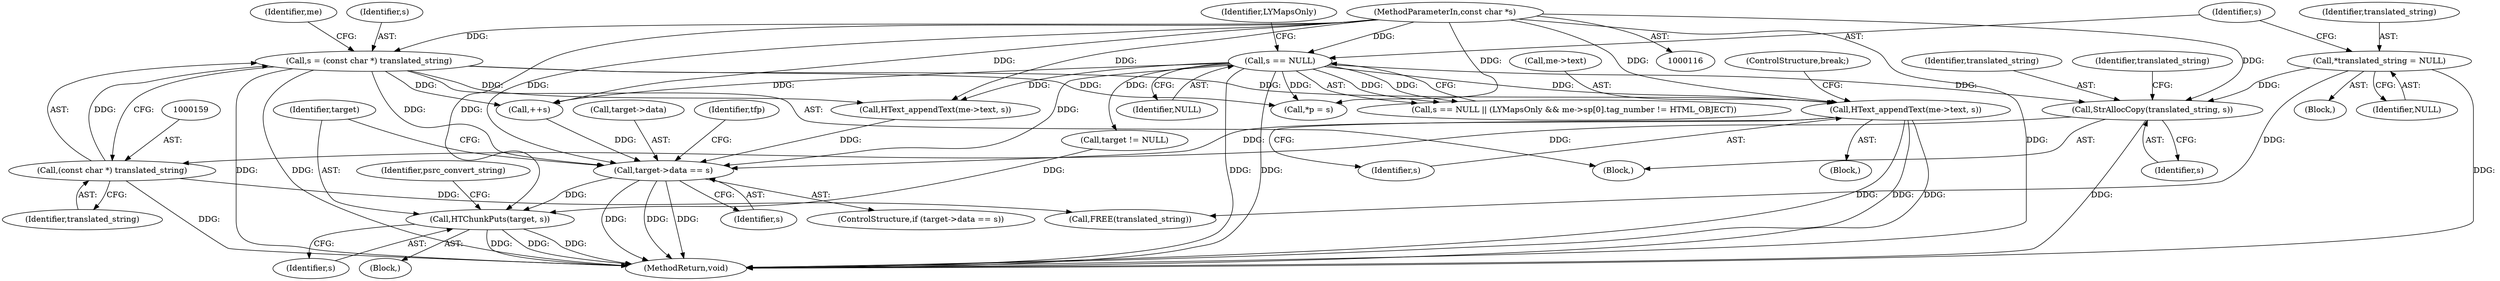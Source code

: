 digraph "0_lynx-snapshots_280a61b300a1614f6037efc0902ff7ecf17146e9@pointer" {
"1000200" [label="(Call,HText_appendText(me->text, s))"];
"1000156" [label="(Call,s = (const char *) translated_string)"];
"1000158" [label="(Call,(const char *) translated_string)"];
"1000148" [label="(Call,StrAllocCopy(translated_string, s))"];
"1000125" [label="(Call,*translated_string = NULL)"];
"1000130" [label="(Call,s == NULL)"];
"1000118" [label="(MethodParameterIn,const char *s)"];
"1000474" [label="(Call,target->data == s)"];
"1000494" [label="(Call,HTChunkPuts(target, s))"];
"1000493" [label="(Block,)"];
"1000204" [label="(Identifier,s)"];
"1000496" [label="(Identifier,s)"];
"1000156" [label="(Call,s = (const char *) translated_string)"];
"1000150" [label="(Identifier,s)"];
"1000469" [label="(Call,target != NULL)"];
"1000200" [label="(Call,HText_appendText(me->text, s))"];
"1000134" [label="(Identifier,LYMapsOnly)"];
"1000118" [label="(MethodParameterIn,const char *s)"];
"1000125" [label="(Call,*translated_string = NULL)"];
"1000119" [label="(Block,)"];
"1000503" [label="(Call,FREE(translated_string))"];
"1000505" [label="(MethodReturn,void)"];
"1000256" [label="(Call,++s)"];
"1000272" [label="(Call,*p = s)"];
"1000129" [label="(Call,s == NULL || (LYMapsOnly && me->sp[0].tag_number != HTML_OBJECT))"];
"1000157" [label="(Identifier,s)"];
"1000127" [label="(Identifier,NULL)"];
"1000475" [label="(Call,target->data)"];
"1000126" [label="(Identifier,translated_string)"];
"1000130" [label="(Call,s == NULL)"];
"1000205" [label="(ControlStructure,break;)"];
"1000201" [label="(Call,me->text)"];
"1000498" [label="(Identifier,psrc_convert_string)"];
"1000478" [label="(Identifier,s)"];
"1000494" [label="(Call,HTChunkPuts(target, s))"];
"1000473" [label="(ControlStructure,if (target->data == s))"];
"1000158" [label="(Call,(const char *) translated_string)"];
"1000482" [label="(Identifier,tfp)"];
"1000148" [label="(Call,StrAllocCopy(translated_string, s))"];
"1000149" [label="(Identifier,translated_string)"];
"1000153" [label="(Identifier,translated_string)"];
"1000132" [label="(Identifier,NULL)"];
"1000495" [label="(Identifier,target)"];
"1000474" [label="(Call,target->data == s)"];
"1000147" [label="(Block,)"];
"1000160" [label="(Identifier,translated_string)"];
"1000131" [label="(Identifier,s)"];
"1000165" [label="(Identifier,me)"];
"1000169" [label="(Block,)"];
"1000263" [label="(Call,HText_appendText(me->text, s))"];
"1000200" -> "1000169"  [label="AST: "];
"1000200" -> "1000204"  [label="CFG: "];
"1000201" -> "1000200"  [label="AST: "];
"1000204" -> "1000200"  [label="AST: "];
"1000205" -> "1000200"  [label="CFG: "];
"1000200" -> "1000505"  [label="DDG: "];
"1000200" -> "1000505"  [label="DDG: "];
"1000200" -> "1000505"  [label="DDG: "];
"1000156" -> "1000200"  [label="DDG: "];
"1000130" -> "1000200"  [label="DDG: "];
"1000118" -> "1000200"  [label="DDG: "];
"1000200" -> "1000474"  [label="DDG: "];
"1000156" -> "1000147"  [label="AST: "];
"1000156" -> "1000158"  [label="CFG: "];
"1000157" -> "1000156"  [label="AST: "];
"1000158" -> "1000156"  [label="AST: "];
"1000165" -> "1000156"  [label="CFG: "];
"1000156" -> "1000505"  [label="DDG: "];
"1000156" -> "1000505"  [label="DDG: "];
"1000158" -> "1000156"  [label="DDG: "];
"1000118" -> "1000156"  [label="DDG: "];
"1000156" -> "1000256"  [label="DDG: "];
"1000156" -> "1000263"  [label="DDG: "];
"1000156" -> "1000272"  [label="DDG: "];
"1000156" -> "1000474"  [label="DDG: "];
"1000158" -> "1000160"  [label="CFG: "];
"1000159" -> "1000158"  [label="AST: "];
"1000160" -> "1000158"  [label="AST: "];
"1000158" -> "1000505"  [label="DDG: "];
"1000148" -> "1000158"  [label="DDG: "];
"1000158" -> "1000503"  [label="DDG: "];
"1000148" -> "1000147"  [label="AST: "];
"1000148" -> "1000150"  [label="CFG: "];
"1000149" -> "1000148"  [label="AST: "];
"1000150" -> "1000148"  [label="AST: "];
"1000153" -> "1000148"  [label="CFG: "];
"1000148" -> "1000505"  [label="DDG: "];
"1000125" -> "1000148"  [label="DDG: "];
"1000130" -> "1000148"  [label="DDG: "];
"1000118" -> "1000148"  [label="DDG: "];
"1000125" -> "1000119"  [label="AST: "];
"1000125" -> "1000127"  [label="CFG: "];
"1000126" -> "1000125"  [label="AST: "];
"1000127" -> "1000125"  [label="AST: "];
"1000131" -> "1000125"  [label="CFG: "];
"1000125" -> "1000505"  [label="DDG: "];
"1000125" -> "1000503"  [label="DDG: "];
"1000130" -> "1000129"  [label="AST: "];
"1000130" -> "1000132"  [label="CFG: "];
"1000131" -> "1000130"  [label="AST: "];
"1000132" -> "1000130"  [label="AST: "];
"1000134" -> "1000130"  [label="CFG: "];
"1000129" -> "1000130"  [label="CFG: "];
"1000130" -> "1000505"  [label="DDG: "];
"1000130" -> "1000505"  [label="DDG: "];
"1000130" -> "1000129"  [label="DDG: "];
"1000130" -> "1000129"  [label="DDG: "];
"1000118" -> "1000130"  [label="DDG: "];
"1000130" -> "1000256"  [label="DDG: "];
"1000130" -> "1000263"  [label="DDG: "];
"1000130" -> "1000272"  [label="DDG: "];
"1000130" -> "1000469"  [label="DDG: "];
"1000130" -> "1000474"  [label="DDG: "];
"1000118" -> "1000116"  [label="AST: "];
"1000118" -> "1000505"  [label="DDG: "];
"1000118" -> "1000256"  [label="DDG: "];
"1000118" -> "1000263"  [label="DDG: "];
"1000118" -> "1000272"  [label="DDG: "];
"1000118" -> "1000474"  [label="DDG: "];
"1000118" -> "1000494"  [label="DDG: "];
"1000474" -> "1000473"  [label="AST: "];
"1000474" -> "1000478"  [label="CFG: "];
"1000475" -> "1000474"  [label="AST: "];
"1000478" -> "1000474"  [label="AST: "];
"1000482" -> "1000474"  [label="CFG: "];
"1000495" -> "1000474"  [label="CFG: "];
"1000474" -> "1000505"  [label="DDG: "];
"1000474" -> "1000505"  [label="DDG: "];
"1000474" -> "1000505"  [label="DDG: "];
"1000263" -> "1000474"  [label="DDG: "];
"1000256" -> "1000474"  [label="DDG: "];
"1000474" -> "1000494"  [label="DDG: "];
"1000494" -> "1000493"  [label="AST: "];
"1000494" -> "1000496"  [label="CFG: "];
"1000495" -> "1000494"  [label="AST: "];
"1000496" -> "1000494"  [label="AST: "];
"1000498" -> "1000494"  [label="CFG: "];
"1000494" -> "1000505"  [label="DDG: "];
"1000494" -> "1000505"  [label="DDG: "];
"1000494" -> "1000505"  [label="DDG: "];
"1000469" -> "1000494"  [label="DDG: "];
}
